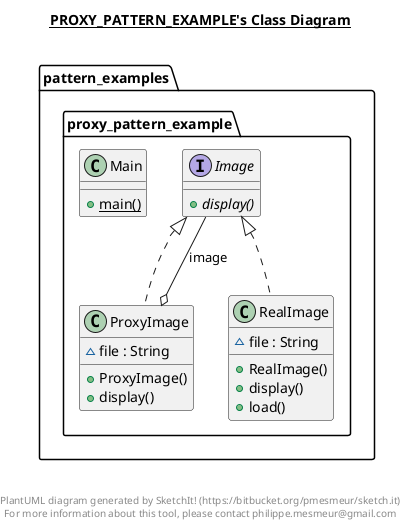 @startuml

title __PROXY_PATTERN_EXAMPLE's Class Diagram__\n

  namespace pattern_examples.proxy_pattern_example {
    interface pattern_examples.proxy_pattern_example.Image {
        {abstract} + display()
    }
  }
  

  namespace pattern_examples.proxy_pattern_example {
    class pattern_examples.proxy_pattern_example.Main {
        {static} + main()
    }
  }
  

  namespace pattern_examples.proxy_pattern_example {
    class pattern_examples.proxy_pattern_example.ProxyImage {
        ~ file : String
        + ProxyImage()
        + display()
    }
  }
  

  namespace pattern_examples.proxy_pattern_example {
    class pattern_examples.proxy_pattern_example.RealImage {
        ~ file : String
        + RealImage()
        + display()
        + load()
    }
  }
  

  pattern_examples.proxy_pattern_example.ProxyImage .up.|> pattern_examples.proxy_pattern_example.Image
  pattern_examples.proxy_pattern_example.ProxyImage o-- pattern_examples.proxy_pattern_example.Image : image
  pattern_examples.proxy_pattern_example.RealImage .up.|> pattern_examples.proxy_pattern_example.Image


right footer


PlantUML diagram generated by SketchIt! (https://bitbucket.org/pmesmeur/sketch.it)
For more information about this tool, please contact philippe.mesmeur@gmail.com
endfooter

@enduml

